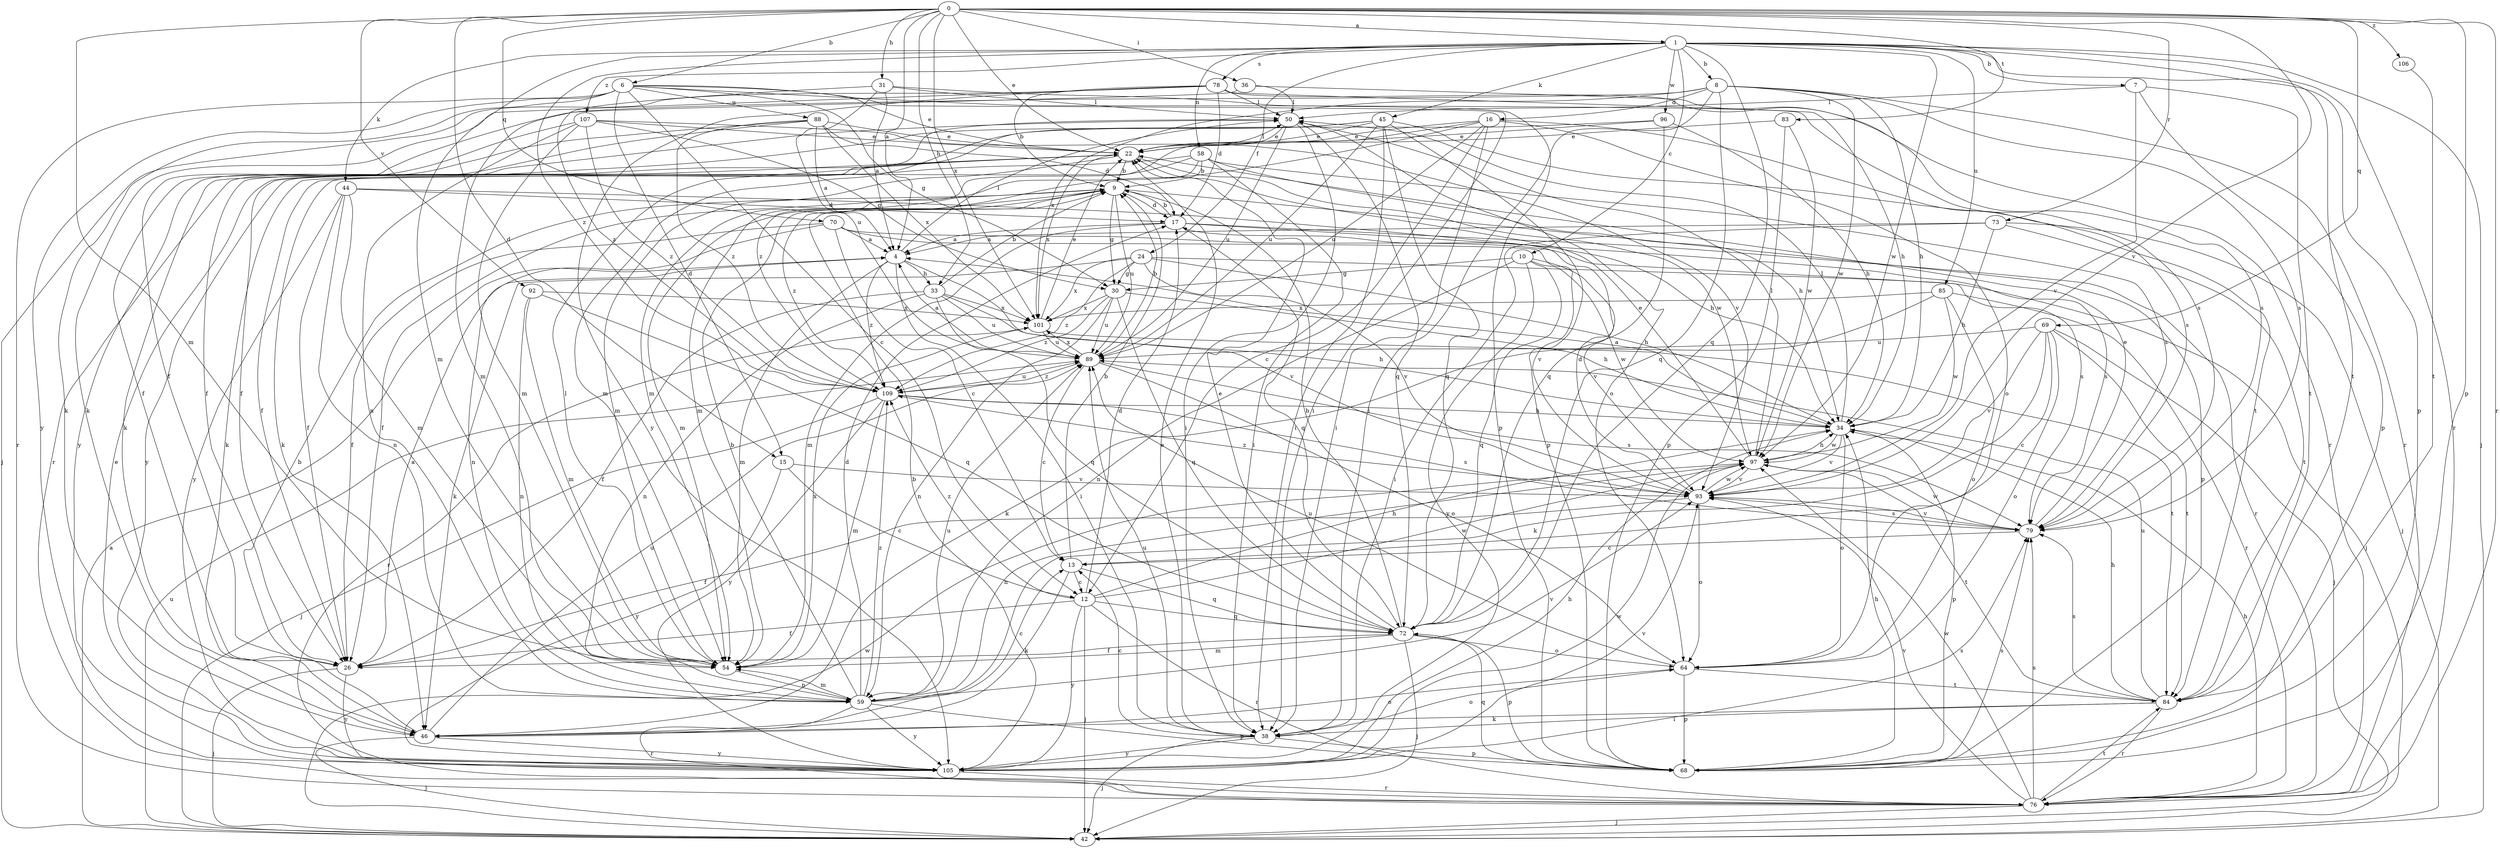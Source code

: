strict digraph  {
0;
1;
4;
6;
7;
8;
9;
10;
12;
13;
15;
16;
17;
22;
24;
26;
30;
31;
33;
34;
36;
38;
42;
44;
45;
46;
50;
54;
58;
59;
64;
68;
69;
70;
72;
73;
76;
78;
79;
83;
84;
85;
88;
89;
92;
93;
96;
97;
101;
105;
106;
107;
109;
0 -> 1  [label=a];
0 -> 4  [label=a];
0 -> 6  [label=b];
0 -> 15  [label=d];
0 -> 22  [label=e];
0 -> 31  [label=h];
0 -> 33  [label=h];
0 -> 36  [label=i];
0 -> 54  [label=m];
0 -> 68  [label=p];
0 -> 69  [label=q];
0 -> 70  [label=q];
0 -> 73  [label=r];
0 -> 76  [label=r];
0 -> 83  [label=t];
0 -> 92  [label=v];
0 -> 93  [label=v];
0 -> 101  [label=x];
0 -> 106  [label=z];
1 -> 7  [label=b];
1 -> 8  [label=b];
1 -> 10  [label=c];
1 -> 24  [label=f];
1 -> 42  [label=j];
1 -> 44  [label=k];
1 -> 45  [label=k];
1 -> 54  [label=m];
1 -> 58  [label=n];
1 -> 68  [label=p];
1 -> 72  [label=q];
1 -> 76  [label=r];
1 -> 78  [label=s];
1 -> 84  [label=t];
1 -> 85  [label=u];
1 -> 96  [label=w];
1 -> 97  [label=w];
1 -> 107  [label=z];
1 -> 109  [label=z];
4 -> 33  [label=h];
4 -> 38  [label=i];
4 -> 50  [label=l];
4 -> 54  [label=m];
4 -> 93  [label=v];
4 -> 109  [label=z];
6 -> 12  [label=c];
6 -> 15  [label=d];
6 -> 22  [label=e];
6 -> 30  [label=g];
6 -> 38  [label=i];
6 -> 46  [label=k];
6 -> 76  [label=r];
6 -> 79  [label=s];
6 -> 88  [label=u];
6 -> 105  [label=y];
7 -> 50  [label=l];
7 -> 68  [label=p];
7 -> 84  [label=t];
7 -> 93  [label=v];
8 -> 16  [label=d];
8 -> 26  [label=f];
8 -> 34  [label=h];
8 -> 38  [label=i];
8 -> 72  [label=q];
8 -> 76  [label=r];
8 -> 79  [label=s];
8 -> 97  [label=w];
8 -> 101  [label=x];
9 -> 17  [label=d];
9 -> 26  [label=f];
9 -> 30  [label=g];
9 -> 54  [label=m];
9 -> 68  [label=p];
9 -> 89  [label=u];
9 -> 109  [label=z];
10 -> 30  [label=g];
10 -> 59  [label=n];
10 -> 72  [label=q];
10 -> 93  [label=v];
10 -> 97  [label=w];
10 -> 105  [label=y];
12 -> 17  [label=d];
12 -> 26  [label=f];
12 -> 34  [label=h];
12 -> 42  [label=j];
12 -> 72  [label=q];
12 -> 76  [label=r];
12 -> 97  [label=w];
12 -> 105  [label=y];
12 -> 109  [label=z];
13 -> 9  [label=b];
13 -> 12  [label=c];
13 -> 46  [label=k];
13 -> 72  [label=q];
15 -> 12  [label=c];
15 -> 93  [label=v];
15 -> 105  [label=y];
16 -> 12  [label=c];
16 -> 22  [label=e];
16 -> 38  [label=i];
16 -> 54  [label=m];
16 -> 64  [label=o];
16 -> 79  [label=s];
16 -> 89  [label=u];
16 -> 109  [label=z];
17 -> 4  [label=a];
17 -> 9  [label=b];
17 -> 54  [label=m];
17 -> 72  [label=q];
17 -> 76  [label=r];
17 -> 79  [label=s];
22 -> 9  [label=b];
22 -> 46  [label=k];
22 -> 50  [label=l];
22 -> 54  [label=m];
22 -> 97  [label=w];
22 -> 101  [label=x];
22 -> 105  [label=y];
24 -> 30  [label=g];
24 -> 34  [label=h];
24 -> 42  [label=j];
24 -> 46  [label=k];
24 -> 93  [label=v];
24 -> 101  [label=x];
24 -> 109  [label=z];
26 -> 4  [label=a];
26 -> 42  [label=j];
26 -> 105  [label=y];
30 -> 34  [label=h];
30 -> 59  [label=n];
30 -> 72  [label=q];
30 -> 89  [label=u];
30 -> 101  [label=x];
30 -> 109  [label=z];
31 -> 4  [label=a];
31 -> 50  [label=l];
31 -> 68  [label=p];
31 -> 89  [label=u];
31 -> 109  [label=z];
33 -> 9  [label=b];
33 -> 26  [label=f];
33 -> 34  [label=h];
33 -> 59  [label=n];
33 -> 72  [label=q];
33 -> 89  [label=u];
33 -> 101  [label=x];
34 -> 4  [label=a];
34 -> 50  [label=l];
34 -> 64  [label=o];
34 -> 68  [label=p];
34 -> 93  [label=v];
34 -> 97  [label=w];
36 -> 50  [label=l];
36 -> 54  [label=m];
36 -> 79  [label=s];
38 -> 13  [label=c];
38 -> 22  [label=e];
38 -> 42  [label=j];
38 -> 64  [label=o];
38 -> 68  [label=p];
38 -> 89  [label=u];
38 -> 105  [label=y];
42 -> 4  [label=a];
42 -> 89  [label=u];
42 -> 97  [label=w];
44 -> 17  [label=d];
44 -> 26  [label=f];
44 -> 34  [label=h];
44 -> 54  [label=m];
44 -> 59  [label=n];
44 -> 105  [label=y];
45 -> 22  [label=e];
45 -> 26  [label=f];
45 -> 38  [label=i];
45 -> 54  [label=m];
45 -> 68  [label=p];
45 -> 72  [label=q];
45 -> 84  [label=t];
45 -> 89  [label=u];
46 -> 9  [label=b];
46 -> 42  [label=j];
46 -> 64  [label=o];
46 -> 89  [label=u];
46 -> 105  [label=y];
50 -> 22  [label=e];
50 -> 38  [label=i];
50 -> 64  [label=o];
50 -> 72  [label=q];
50 -> 76  [label=r];
50 -> 89  [label=u];
54 -> 50  [label=l];
54 -> 59  [label=n];
54 -> 101  [label=x];
58 -> 9  [label=b];
58 -> 26  [label=f];
58 -> 34  [label=h];
58 -> 38  [label=i];
58 -> 46  [label=k];
58 -> 54  [label=m];
58 -> 79  [label=s];
59 -> 9  [label=b];
59 -> 13  [label=c];
59 -> 17  [label=d];
59 -> 54  [label=m];
59 -> 68  [label=p];
59 -> 76  [label=r];
59 -> 89  [label=u];
59 -> 93  [label=v];
59 -> 105  [label=y];
59 -> 109  [label=z];
64 -> 68  [label=p];
64 -> 84  [label=t];
64 -> 89  [label=u];
68 -> 34  [label=h];
68 -> 72  [label=q];
68 -> 79  [label=s];
69 -> 13  [label=c];
69 -> 42  [label=j];
69 -> 46  [label=k];
69 -> 64  [label=o];
69 -> 84  [label=t];
69 -> 89  [label=u];
69 -> 93  [label=v];
70 -> 4  [label=a];
70 -> 13  [label=c];
70 -> 26  [label=f];
70 -> 59  [label=n];
70 -> 79  [label=s];
70 -> 93  [label=v];
72 -> 9  [label=b];
72 -> 22  [label=e];
72 -> 26  [label=f];
72 -> 42  [label=j];
72 -> 54  [label=m];
72 -> 64  [label=o];
72 -> 68  [label=p];
73 -> 4  [label=a];
73 -> 34  [label=h];
73 -> 38  [label=i];
73 -> 42  [label=j];
73 -> 84  [label=t];
76 -> 34  [label=h];
76 -> 42  [label=j];
76 -> 79  [label=s];
76 -> 84  [label=t];
76 -> 93  [label=v];
76 -> 97  [label=w];
78 -> 9  [label=b];
78 -> 17  [label=d];
78 -> 34  [label=h];
78 -> 42  [label=j];
78 -> 46  [label=k];
78 -> 50  [label=l];
78 -> 76  [label=r];
78 -> 105  [label=y];
79 -> 13  [label=c];
79 -> 22  [label=e];
79 -> 93  [label=v];
79 -> 97  [label=w];
83 -> 22  [label=e];
83 -> 68  [label=p];
83 -> 97  [label=w];
84 -> 34  [label=h];
84 -> 38  [label=i];
84 -> 46  [label=k];
84 -> 76  [label=r];
84 -> 79  [label=s];
84 -> 89  [label=u];
85 -> 46  [label=k];
85 -> 64  [label=o];
85 -> 76  [label=r];
85 -> 97  [label=w];
85 -> 101  [label=x];
88 -> 4  [label=a];
88 -> 17  [label=d];
88 -> 22  [label=e];
88 -> 46  [label=k];
88 -> 101  [label=x];
88 -> 105  [label=y];
88 -> 109  [label=z];
89 -> 4  [label=a];
89 -> 9  [label=b];
89 -> 13  [label=c];
89 -> 64  [label=o];
89 -> 79  [label=s];
89 -> 101  [label=x];
89 -> 109  [label=z];
92 -> 54  [label=m];
92 -> 59  [label=n];
92 -> 72  [label=q];
92 -> 101  [label=x];
93 -> 17  [label=d];
93 -> 26  [label=f];
93 -> 64  [label=o];
93 -> 79  [label=s];
93 -> 97  [label=w];
93 -> 109  [label=z];
96 -> 22  [label=e];
96 -> 26  [label=f];
96 -> 34  [label=h];
96 -> 72  [label=q];
97 -> 22  [label=e];
97 -> 34  [label=h];
97 -> 50  [label=l];
97 -> 59  [label=n];
97 -> 84  [label=t];
97 -> 93  [label=v];
101 -> 22  [label=e];
101 -> 76  [label=r];
101 -> 84  [label=t];
101 -> 89  [label=u];
105 -> 9  [label=b];
105 -> 22  [label=e];
105 -> 34  [label=h];
105 -> 76  [label=r];
105 -> 79  [label=s];
105 -> 93  [label=v];
105 -> 97  [label=w];
106 -> 84  [label=t];
107 -> 22  [label=e];
107 -> 26  [label=f];
107 -> 30  [label=g];
107 -> 54  [label=m];
107 -> 59  [label=n];
107 -> 93  [label=v];
107 -> 109  [label=z];
109 -> 34  [label=h];
109 -> 42  [label=j];
109 -> 54  [label=m];
109 -> 79  [label=s];
109 -> 89  [label=u];
109 -> 105  [label=y];
}
